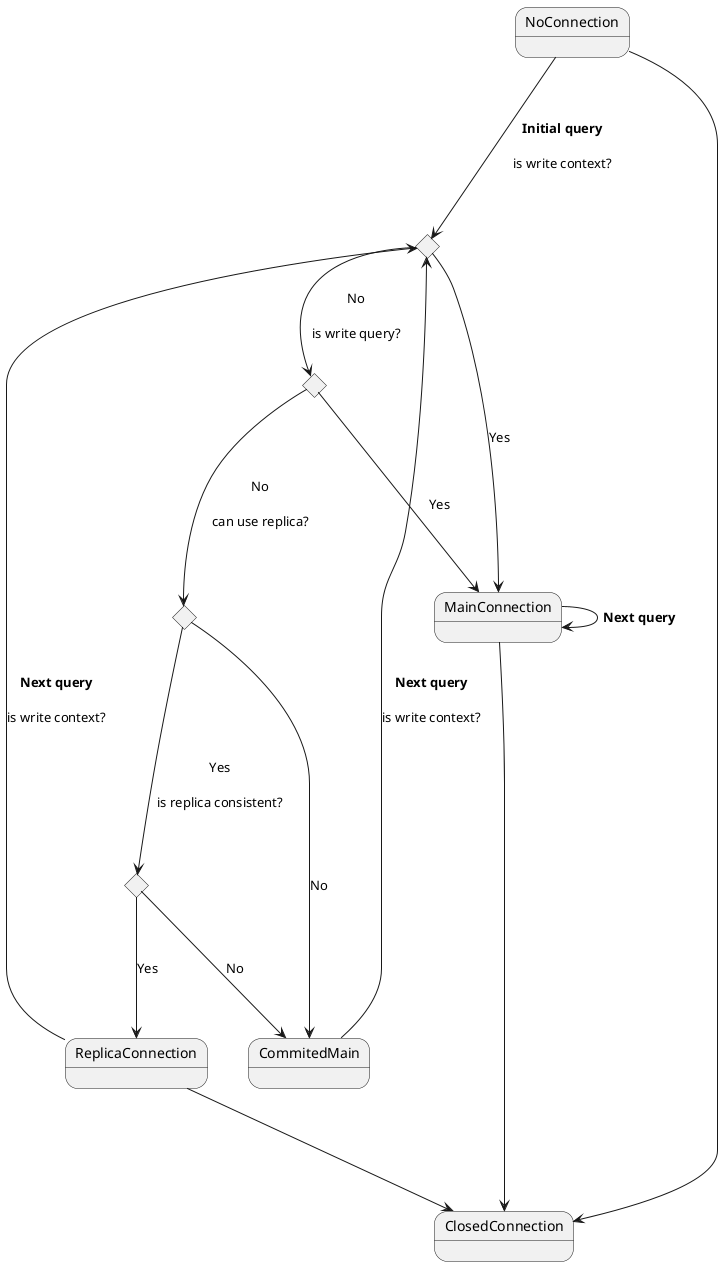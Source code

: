 @startuml
state isWriteContext <<choice>>
state isWriteQuery <<choice>>
state isReplicaConsistent <<choice>>
state canUseReplica <<choice>>


NoConnection   ---> isWriteContext : **Initial query**\n\nis write context?
isWriteContext ---> MainConnection   : Yes

isWriteContext --> isWriteQuery : No\n\nis write query?
isWriteQuery ---> MainConnection : Yes
isWriteQuery ---> canUseReplica: No\n\ncan use replica?


canUseReplica ---> isReplicaConsistent: Yes\n\nis replica consistent?
canUseReplica ---> CommitedMain: No


isReplicaConsistent ---> ReplicaConnection : Yes
isReplicaConsistent ---> CommitedMain : No
CommitedMain ---> isWriteContext : **Next query**\n\nis write context?

MainConnection ---> MainConnection : **Next query**
ReplicaConnection ---> isWriteContext : **Next query**\n\nis write context?

NoConnection ---> ClosedConnection
MainConnection ---> ClosedConnection
ReplicaConnection ---> ClosedConnection

@enduml
